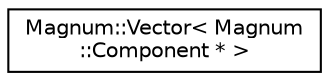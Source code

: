 digraph "圖形化之類別階層"
{
  edge [fontname="Helvetica",fontsize="10",labelfontname="Helvetica",labelfontsize="10"];
  node [fontname="Helvetica",fontsize="10",shape=record];
  rankdir="LR";
  Node1 [label="Magnum::Vector\< Magnum\l::Component * \>",height=0.2,width=0.4,color="black", fillcolor="white", style="filled",URL="$class_magnum_1_1_vector.html"];
}
